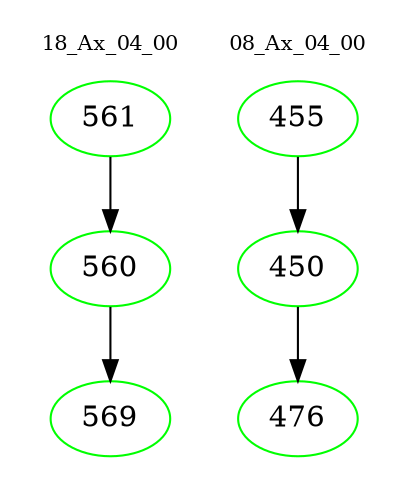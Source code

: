 digraph{
subgraph cluster_0 {
color = white
label = "18_Ax_04_00";
fontsize=10;
T0_561 [label="561", color="green"]
T0_561 -> T0_560 [color="black"]
T0_560 [label="560", color="green"]
T0_560 -> T0_569 [color="black"]
T0_569 [label="569", color="green"]
}
subgraph cluster_1 {
color = white
label = "08_Ax_04_00";
fontsize=10;
T1_455 [label="455", color="green"]
T1_455 -> T1_450 [color="black"]
T1_450 [label="450", color="green"]
T1_450 -> T1_476 [color="black"]
T1_476 [label="476", color="green"]
}
}
